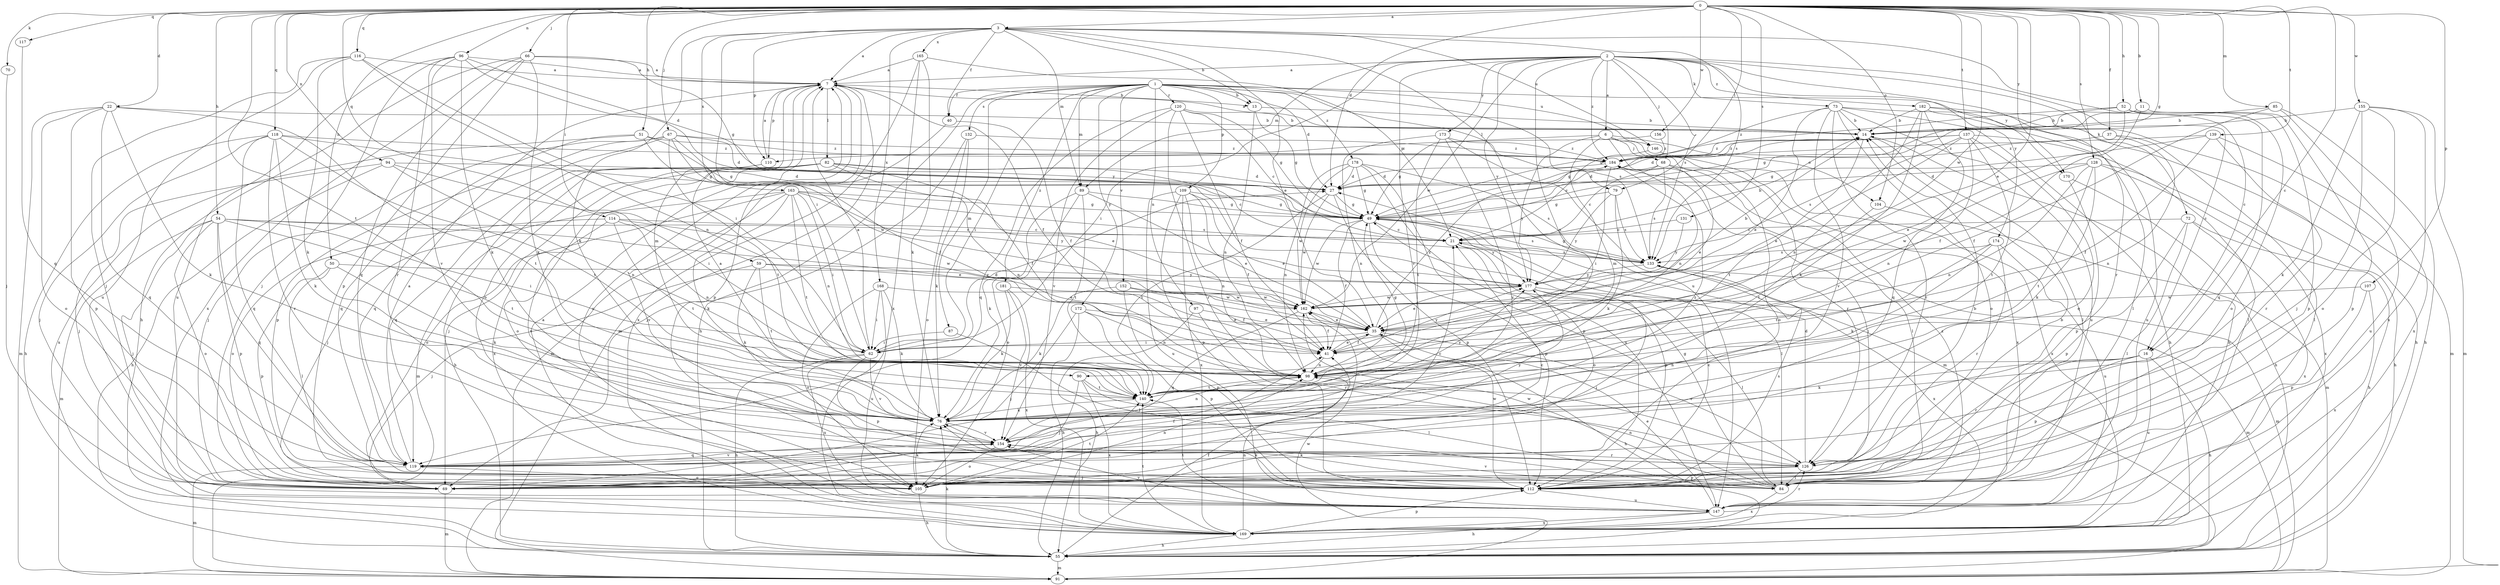 strict digraph  {
0;
1;
2;
3;
6;
7;
11;
13;
14;
16;
21;
22;
27;
35;
37;
40;
41;
49;
50;
51;
52;
54;
55;
59;
62;
66;
67;
68;
69;
70;
72;
73;
76;
79;
82;
84;
85;
87;
89;
90;
91;
94;
96;
97;
98;
104;
105;
107;
109;
110;
112;
114;
116;
117;
118;
119;
120;
126;
128;
131;
132;
133;
137;
139;
140;
146;
147;
152;
154;
155;
156;
162;
163;
165;
168;
169;
170;
172;
173;
174;
177;
178;
181;
182;
184;
0 -> 3  [label=a];
0 -> 11  [label=b];
0 -> 16  [label=c];
0 -> 22  [label=d];
0 -> 27  [label=d];
0 -> 35  [label=e];
0 -> 37  [label=f];
0 -> 49  [label=g];
0 -> 50  [label=h];
0 -> 51  [label=h];
0 -> 52  [label=h];
0 -> 54  [label=h];
0 -> 59  [label=i];
0 -> 66  [label=j];
0 -> 67  [label=j];
0 -> 70  [label=k];
0 -> 79  [label=l];
0 -> 85  [label=m];
0 -> 94  [label=n];
0 -> 96  [label=n];
0 -> 104  [label=o];
0 -> 107  [label=p];
0 -> 114  [label=q];
0 -> 116  [label=q];
0 -> 117  [label=q];
0 -> 118  [label=q];
0 -> 128  [label=s];
0 -> 131  [label=s];
0 -> 137  [label=t];
0 -> 139  [label=t];
0 -> 140  [label=t];
0 -> 155  [label=w];
0 -> 156  [label=w];
0 -> 162  [label=w];
0 -> 170  [label=y];
1 -> 13  [label=b];
1 -> 27  [label=d];
1 -> 40  [label=f];
1 -> 55  [label=h];
1 -> 62  [label=i];
1 -> 79  [label=l];
1 -> 87  [label=m];
1 -> 89  [label=m];
1 -> 97  [label=n];
1 -> 109  [label=p];
1 -> 120  [label=r];
1 -> 132  [label=s];
1 -> 133  [label=s];
1 -> 146  [label=u];
1 -> 152  [label=v];
1 -> 170  [label=y];
1 -> 172  [label=y];
1 -> 178  [label=z];
1 -> 181  [label=z];
2 -> 6  [label=a];
2 -> 7  [label=a];
2 -> 16  [label=c];
2 -> 62  [label=i];
2 -> 68  [label=j];
2 -> 72  [label=k];
2 -> 73  [label=k];
2 -> 89  [label=m];
2 -> 98  [label=n];
2 -> 126  [label=r];
2 -> 133  [label=s];
2 -> 154  [label=v];
2 -> 162  [label=w];
2 -> 173  [label=y];
2 -> 174  [label=y];
2 -> 177  [label=y];
2 -> 182  [label=z];
2 -> 184  [label=z];
3 -> 7  [label=a];
3 -> 13  [label=b];
3 -> 16  [label=c];
3 -> 35  [label=e];
3 -> 40  [label=f];
3 -> 62  [label=i];
3 -> 76  [label=k];
3 -> 89  [label=m];
3 -> 110  [label=p];
3 -> 133  [label=s];
3 -> 146  [label=u];
3 -> 147  [label=u];
3 -> 163  [label=x];
3 -> 165  [label=x];
3 -> 168  [label=x];
6 -> 68  [label=j];
6 -> 90  [label=m];
6 -> 98  [label=n];
6 -> 104  [label=o];
6 -> 105  [label=o];
6 -> 110  [label=p];
6 -> 126  [label=r];
6 -> 177  [label=y];
7 -> 13  [label=b];
7 -> 41  [label=f];
7 -> 82  [label=l];
7 -> 90  [label=m];
7 -> 105  [label=o];
7 -> 110  [label=p];
7 -> 112  [label=p];
7 -> 147  [label=u];
7 -> 169  [label=x];
11 -> 14  [label=b];
11 -> 41  [label=f];
11 -> 49  [label=g];
11 -> 112  [label=p];
13 -> 14  [label=b];
13 -> 49  [label=g];
13 -> 98  [label=n];
14 -> 7  [label=a];
14 -> 49  [label=g];
14 -> 84  [label=l];
14 -> 140  [label=t];
14 -> 184  [label=z];
16 -> 55  [label=h];
16 -> 76  [label=k];
16 -> 98  [label=n];
16 -> 112  [label=p];
16 -> 126  [label=r];
16 -> 147  [label=u];
21 -> 14  [label=b];
21 -> 105  [label=o];
21 -> 112  [label=p];
21 -> 133  [label=s];
22 -> 14  [label=b];
22 -> 76  [label=k];
22 -> 91  [label=m];
22 -> 105  [label=o];
22 -> 112  [label=p];
22 -> 119  [label=q];
22 -> 140  [label=t];
27 -> 49  [label=g];
27 -> 112  [label=p];
27 -> 140  [label=t];
27 -> 162  [label=w];
35 -> 41  [label=f];
35 -> 55  [label=h];
35 -> 62  [label=i];
35 -> 126  [label=r];
35 -> 184  [label=z];
37 -> 84  [label=l];
37 -> 98  [label=n];
37 -> 184  [label=z];
40 -> 41  [label=f];
40 -> 91  [label=m];
41 -> 35  [label=e];
41 -> 98  [label=n];
41 -> 177  [label=y];
49 -> 21  [label=c];
49 -> 41  [label=f];
49 -> 84  [label=l];
49 -> 112  [label=p];
49 -> 133  [label=s];
49 -> 162  [label=w];
49 -> 177  [label=y];
50 -> 76  [label=k];
50 -> 84  [label=l];
50 -> 112  [label=p];
50 -> 177  [label=y];
51 -> 49  [label=g];
51 -> 119  [label=q];
51 -> 162  [label=w];
51 -> 169  [label=x];
51 -> 184  [label=z];
52 -> 14  [label=b];
52 -> 35  [label=e];
52 -> 49  [label=g];
52 -> 105  [label=o];
52 -> 112  [label=p];
52 -> 119  [label=q];
54 -> 21  [label=c];
54 -> 35  [label=e];
54 -> 62  [label=i];
54 -> 69  [label=j];
54 -> 91  [label=m];
54 -> 105  [label=o];
54 -> 112  [label=p];
54 -> 119  [label=q];
54 -> 140  [label=t];
55 -> 41  [label=f];
55 -> 76  [label=k];
55 -> 91  [label=m];
59 -> 35  [label=e];
59 -> 69  [label=j];
59 -> 76  [label=k];
59 -> 140  [label=t];
59 -> 177  [label=y];
62 -> 7  [label=a];
62 -> 27  [label=d];
62 -> 55  [label=h];
62 -> 112  [label=p];
62 -> 147  [label=u];
62 -> 154  [label=v];
66 -> 7  [label=a];
66 -> 49  [label=g];
66 -> 55  [label=h];
66 -> 76  [label=k];
66 -> 112  [label=p];
66 -> 119  [label=q];
66 -> 169  [label=x];
67 -> 27  [label=d];
67 -> 35  [label=e];
67 -> 41  [label=f];
67 -> 69  [label=j];
67 -> 112  [label=p];
67 -> 119  [label=q];
67 -> 140  [label=t];
67 -> 184  [label=z];
68 -> 21  [label=c];
68 -> 27  [label=d];
68 -> 35  [label=e];
68 -> 133  [label=s];
68 -> 169  [label=x];
69 -> 21  [label=c];
69 -> 41  [label=f];
69 -> 91  [label=m];
70 -> 69  [label=j];
72 -> 21  [label=c];
72 -> 55  [label=h];
72 -> 84  [label=l];
72 -> 112  [label=p];
72 -> 169  [label=x];
73 -> 14  [label=b];
73 -> 35  [label=e];
73 -> 55  [label=h];
73 -> 91  [label=m];
73 -> 105  [label=o];
73 -> 126  [label=r];
73 -> 147  [label=u];
73 -> 154  [label=v];
73 -> 184  [label=z];
76 -> 7  [label=a];
76 -> 98  [label=n];
76 -> 154  [label=v];
76 -> 184  [label=z];
79 -> 49  [label=g];
79 -> 76  [label=k];
79 -> 133  [label=s];
79 -> 177  [label=y];
82 -> 21  [label=c];
82 -> 27  [label=d];
82 -> 41  [label=f];
82 -> 69  [label=j];
82 -> 91  [label=m];
82 -> 98  [label=n];
82 -> 105  [label=o];
82 -> 169  [label=x];
84 -> 49  [label=g];
84 -> 76  [label=k];
84 -> 98  [label=n];
84 -> 154  [label=v];
84 -> 162  [label=w];
84 -> 169  [label=x];
84 -> 184  [label=z];
85 -> 14  [label=b];
85 -> 41  [label=f];
85 -> 55  [label=h];
85 -> 169  [label=x];
87 -> 62  [label=i];
87 -> 84  [label=l];
89 -> 35  [label=e];
89 -> 49  [label=g];
89 -> 76  [label=k];
89 -> 105  [label=o];
89 -> 140  [label=t];
90 -> 69  [label=j];
90 -> 84  [label=l];
90 -> 140  [label=t];
90 -> 169  [label=x];
91 -> 162  [label=w];
94 -> 27  [label=d];
94 -> 55  [label=h];
94 -> 62  [label=i];
94 -> 69  [label=j];
94 -> 98  [label=n];
96 -> 7  [label=a];
96 -> 27  [label=d];
96 -> 69  [label=j];
96 -> 76  [label=k];
96 -> 126  [label=r];
96 -> 147  [label=u];
96 -> 154  [label=v];
96 -> 177  [label=y];
97 -> 35  [label=e];
97 -> 55  [label=h];
97 -> 126  [label=r];
98 -> 49  [label=g];
98 -> 140  [label=t];
104 -> 91  [label=m];
104 -> 140  [label=t];
105 -> 55  [label=h];
105 -> 76  [label=k];
105 -> 98  [label=n];
105 -> 140  [label=t];
107 -> 112  [label=p];
107 -> 162  [label=w];
107 -> 169  [label=x];
109 -> 35  [label=e];
109 -> 41  [label=f];
109 -> 49  [label=g];
109 -> 98  [label=n];
109 -> 112  [label=p];
109 -> 147  [label=u];
109 -> 169  [label=x];
110 -> 7  [label=a];
110 -> 55  [label=h];
110 -> 119  [label=q];
112 -> 14  [label=b];
112 -> 21  [label=c];
112 -> 76  [label=k];
112 -> 133  [label=s];
112 -> 147  [label=u];
112 -> 162  [label=w];
114 -> 21  [label=c];
114 -> 98  [label=n];
114 -> 105  [label=o];
114 -> 140  [label=t];
114 -> 154  [label=v];
114 -> 162  [label=w];
116 -> 7  [label=a];
116 -> 62  [label=i];
116 -> 69  [label=j];
116 -> 76  [label=k];
116 -> 98  [label=n];
116 -> 147  [label=u];
117 -> 119  [label=q];
118 -> 49  [label=g];
118 -> 55  [label=h];
118 -> 69  [label=j];
118 -> 76  [label=k];
118 -> 119  [label=q];
118 -> 126  [label=r];
118 -> 140  [label=t];
118 -> 184  [label=z];
119 -> 7  [label=a];
119 -> 21  [label=c];
119 -> 91  [label=m];
119 -> 105  [label=o];
119 -> 154  [label=v];
120 -> 14  [label=b];
120 -> 21  [label=c];
120 -> 41  [label=f];
120 -> 49  [label=g];
120 -> 119  [label=q];
120 -> 126  [label=r];
120 -> 154  [label=v];
126 -> 14  [label=b];
126 -> 27  [label=d];
126 -> 69  [label=j];
126 -> 84  [label=l];
126 -> 112  [label=p];
128 -> 27  [label=d];
128 -> 55  [label=h];
128 -> 76  [label=k];
128 -> 98  [label=n];
128 -> 140  [label=t];
128 -> 162  [label=w];
128 -> 169  [label=x];
131 -> 21  [label=c];
131 -> 177  [label=y];
132 -> 69  [label=j];
132 -> 76  [label=k];
132 -> 105  [label=o];
132 -> 184  [label=z];
133 -> 49  [label=g];
133 -> 91  [label=m];
133 -> 169  [label=x];
133 -> 177  [label=y];
137 -> 27  [label=d];
137 -> 35  [label=e];
137 -> 84  [label=l];
137 -> 98  [label=n];
137 -> 119  [label=q];
137 -> 133  [label=s];
137 -> 140  [label=t];
137 -> 184  [label=z];
139 -> 41  [label=f];
139 -> 49  [label=g];
139 -> 126  [label=r];
139 -> 147  [label=u];
139 -> 184  [label=z];
140 -> 76  [label=k];
140 -> 177  [label=y];
146 -> 21  [label=c];
146 -> 169  [label=x];
147 -> 35  [label=e];
147 -> 55  [label=h];
147 -> 126  [label=r];
147 -> 140  [label=t];
147 -> 154  [label=v];
147 -> 169  [label=x];
152 -> 41  [label=f];
152 -> 76  [label=k];
152 -> 112  [label=p];
152 -> 162  [label=w];
154 -> 105  [label=o];
154 -> 119  [label=q];
154 -> 126  [label=r];
154 -> 177  [label=y];
155 -> 14  [label=b];
155 -> 69  [label=j];
155 -> 76  [label=k];
155 -> 91  [label=m];
155 -> 105  [label=o];
155 -> 147  [label=u];
156 -> 49  [label=g];
156 -> 184  [label=z];
162 -> 35  [label=e];
162 -> 41  [label=f];
162 -> 119  [label=q];
163 -> 49  [label=g];
163 -> 62  [label=i];
163 -> 69  [label=j];
163 -> 76  [label=k];
163 -> 98  [label=n];
163 -> 105  [label=o];
163 -> 133  [label=s];
163 -> 140  [label=t];
163 -> 154  [label=v];
163 -> 177  [label=y];
165 -> 7  [label=a];
165 -> 21  [label=c];
165 -> 76  [label=k];
165 -> 91  [label=m];
165 -> 169  [label=x];
168 -> 62  [label=i];
168 -> 76  [label=k];
168 -> 105  [label=o];
168 -> 147  [label=u];
168 -> 162  [label=w];
169 -> 7  [label=a];
169 -> 14  [label=b];
169 -> 55  [label=h];
169 -> 98  [label=n];
169 -> 112  [label=p];
169 -> 140  [label=t];
170 -> 55  [label=h];
170 -> 112  [label=p];
172 -> 35  [label=e];
172 -> 55  [label=h];
172 -> 69  [label=j];
172 -> 98  [label=n];
172 -> 112  [label=p];
173 -> 91  [label=m];
173 -> 98  [label=n];
173 -> 140  [label=t];
173 -> 154  [label=v];
173 -> 184  [label=z];
174 -> 76  [label=k];
174 -> 126  [label=r];
174 -> 133  [label=s];
174 -> 140  [label=t];
174 -> 147  [label=u];
177 -> 14  [label=b];
177 -> 35  [label=e];
177 -> 69  [label=j];
177 -> 84  [label=l];
177 -> 91  [label=m];
177 -> 162  [label=w];
178 -> 27  [label=d];
178 -> 49  [label=g];
178 -> 98  [label=n];
178 -> 112  [label=p];
178 -> 133  [label=s];
178 -> 147  [label=u];
178 -> 162  [label=w];
181 -> 76  [label=k];
181 -> 154  [label=v];
181 -> 162  [label=w];
181 -> 169  [label=x];
182 -> 14  [label=b];
182 -> 55  [label=h];
182 -> 76  [label=k];
182 -> 84  [label=l];
182 -> 98  [label=n];
182 -> 119  [label=q];
182 -> 147  [label=u];
184 -> 27  [label=d];
184 -> 62  [label=i];
184 -> 69  [label=j];
184 -> 84  [label=l];
}
